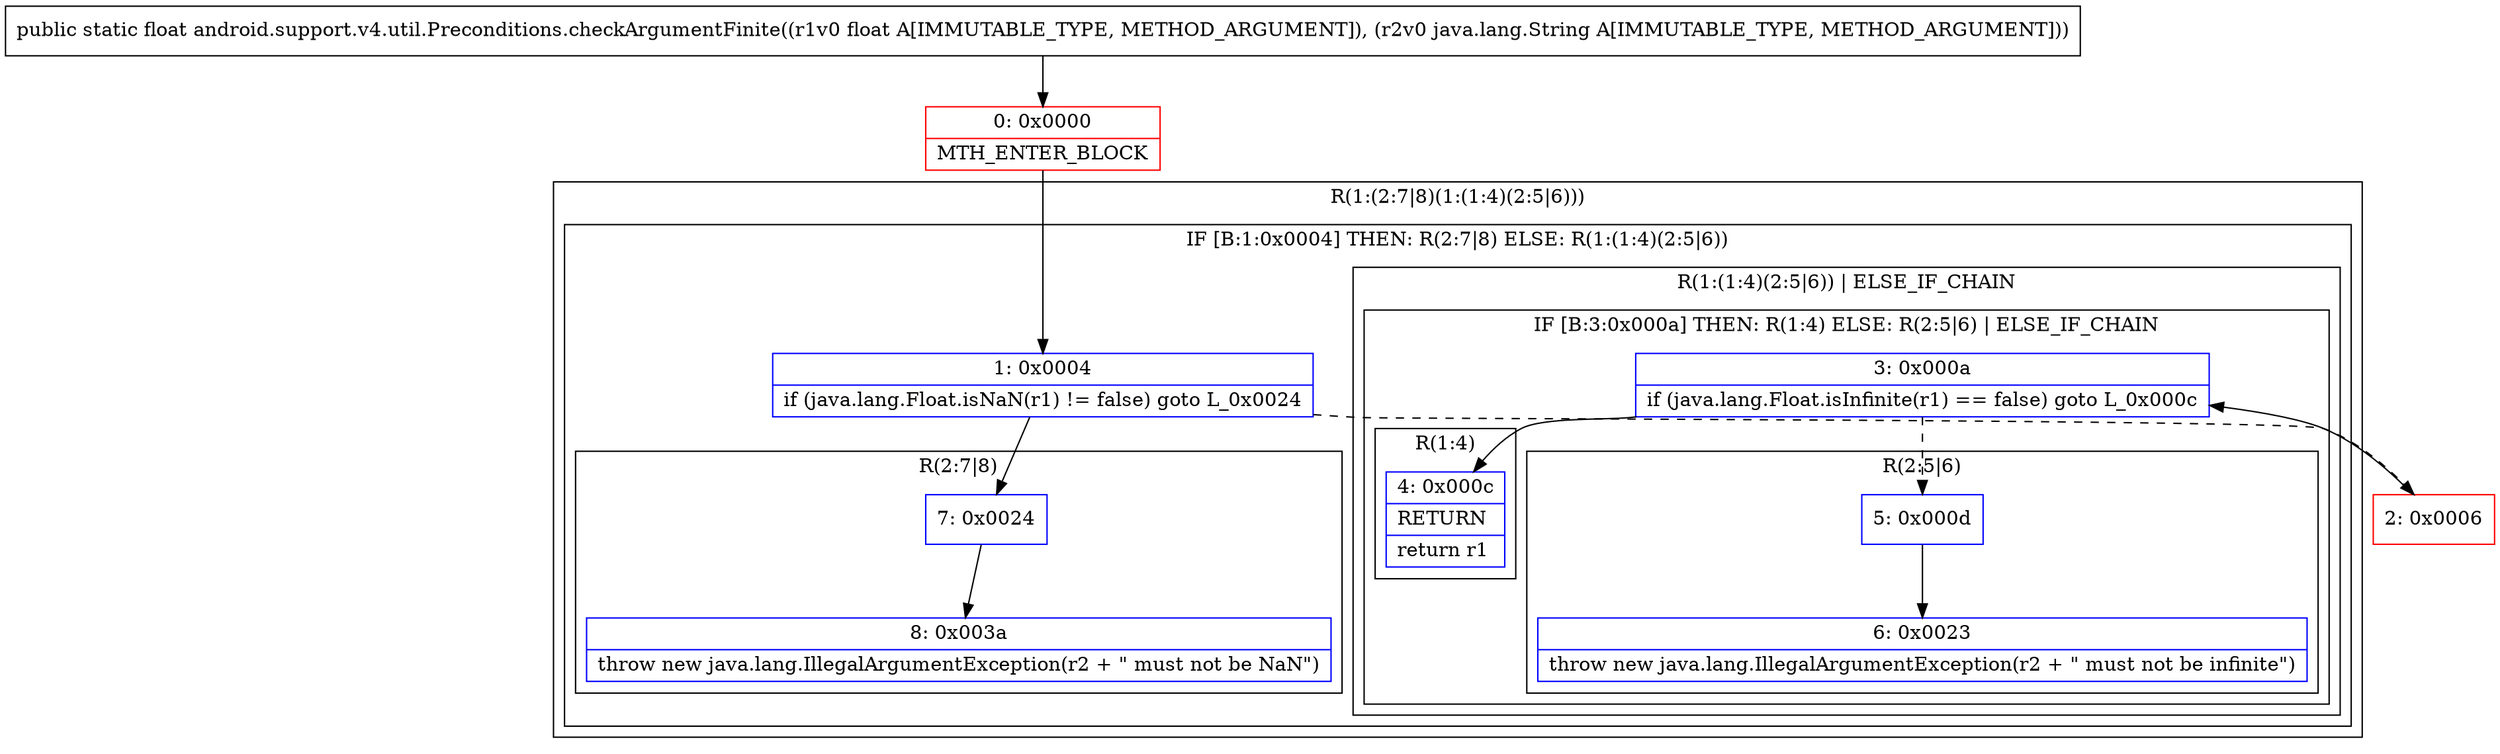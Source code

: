 digraph "CFG forandroid.support.v4.util.Preconditions.checkArgumentFinite(FLjava\/lang\/String;)F" {
subgraph cluster_Region_2014402881 {
label = "R(1:(2:7|8)(1:(1:4)(2:5|6)))";
node [shape=record,color=blue];
subgraph cluster_IfRegion_2020991047 {
label = "IF [B:1:0x0004] THEN: R(2:7|8) ELSE: R(1:(1:4)(2:5|6))";
node [shape=record,color=blue];
Node_1 [shape=record,label="{1\:\ 0x0004|if (java.lang.Float.isNaN(r1) != false) goto L_0x0024\l}"];
subgraph cluster_Region_407478185 {
label = "R(2:7|8)";
node [shape=record,color=blue];
Node_7 [shape=record,label="{7\:\ 0x0024}"];
Node_8 [shape=record,label="{8\:\ 0x003a|throw new java.lang.IllegalArgumentException(r2 + \" must not be NaN\")\l}"];
}
subgraph cluster_Region_2107738657 {
label = "R(1:(1:4)(2:5|6)) | ELSE_IF_CHAIN\l";
node [shape=record,color=blue];
subgraph cluster_IfRegion_260575109 {
label = "IF [B:3:0x000a] THEN: R(1:4) ELSE: R(2:5|6) | ELSE_IF_CHAIN\l";
node [shape=record,color=blue];
Node_3 [shape=record,label="{3\:\ 0x000a|if (java.lang.Float.isInfinite(r1) == false) goto L_0x000c\l}"];
subgraph cluster_Region_1487450603 {
label = "R(1:4)";
node [shape=record,color=blue];
Node_4 [shape=record,label="{4\:\ 0x000c|RETURN\l|return r1\l}"];
}
subgraph cluster_Region_206096768 {
label = "R(2:5|6)";
node [shape=record,color=blue];
Node_5 [shape=record,label="{5\:\ 0x000d}"];
Node_6 [shape=record,label="{6\:\ 0x0023|throw new java.lang.IllegalArgumentException(r2 + \" must not be infinite\")\l}"];
}
}
}
}
}
Node_0 [shape=record,color=red,label="{0\:\ 0x0000|MTH_ENTER_BLOCK\l}"];
Node_2 [shape=record,color=red,label="{2\:\ 0x0006}"];
MethodNode[shape=record,label="{public static float android.support.v4.util.Preconditions.checkArgumentFinite((r1v0 float A[IMMUTABLE_TYPE, METHOD_ARGUMENT]), (r2v0 java.lang.String A[IMMUTABLE_TYPE, METHOD_ARGUMENT])) }"];
MethodNode -> Node_0;
Node_1 -> Node_2[style=dashed];
Node_1 -> Node_7;
Node_7 -> Node_8;
Node_3 -> Node_4;
Node_3 -> Node_5[style=dashed];
Node_5 -> Node_6;
Node_0 -> Node_1;
Node_2 -> Node_3;
}

